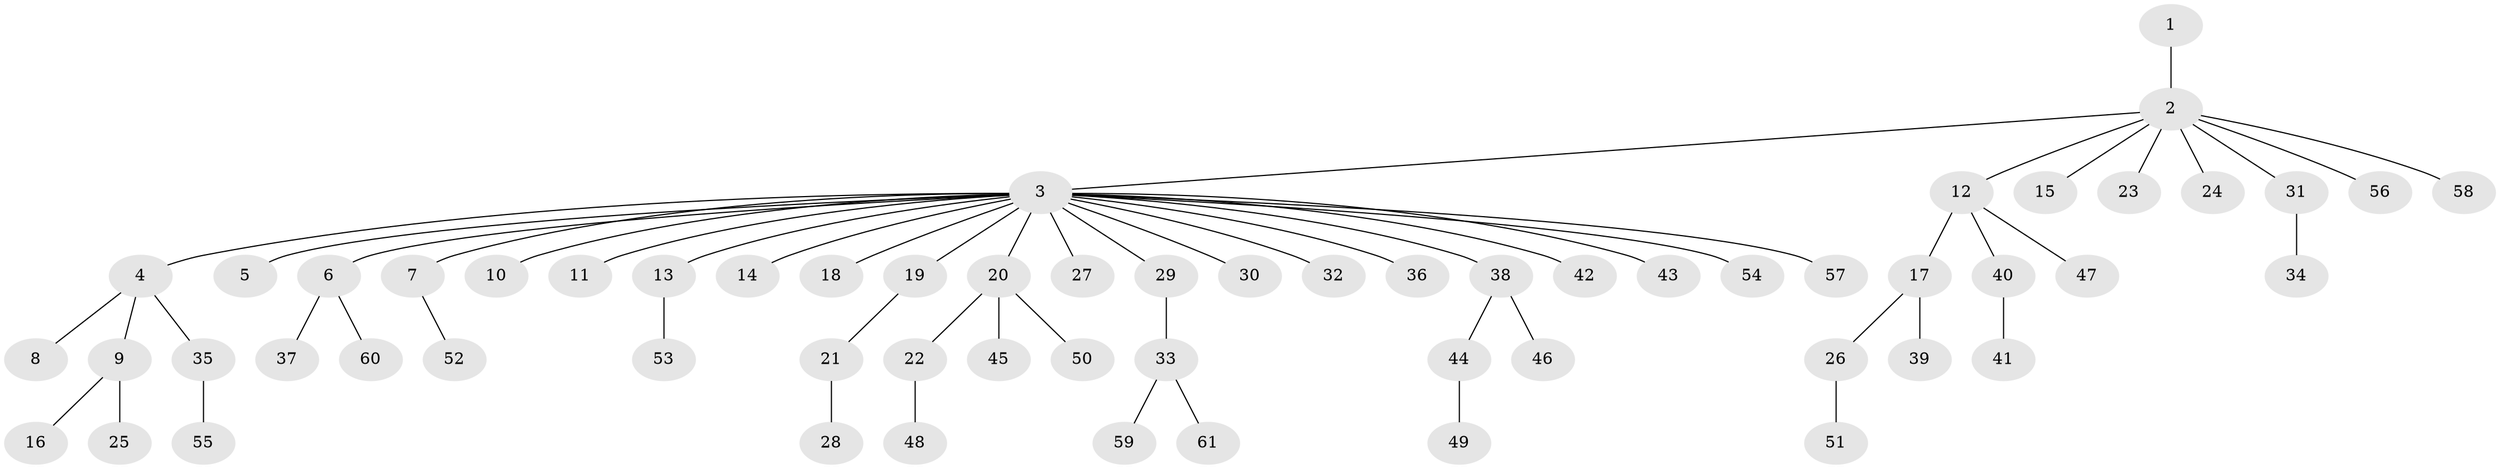 // coarse degree distribution, {1: 0.8611111111111112, 8: 0.027777777777777776, 24: 0.027777777777777776, 3: 0.027777777777777776, 2: 0.05555555555555555}
// Generated by graph-tools (version 1.1) at 2025/18/03/04/25 18:18:00]
// undirected, 61 vertices, 60 edges
graph export_dot {
graph [start="1"]
  node [color=gray90,style=filled];
  1;
  2;
  3;
  4;
  5;
  6;
  7;
  8;
  9;
  10;
  11;
  12;
  13;
  14;
  15;
  16;
  17;
  18;
  19;
  20;
  21;
  22;
  23;
  24;
  25;
  26;
  27;
  28;
  29;
  30;
  31;
  32;
  33;
  34;
  35;
  36;
  37;
  38;
  39;
  40;
  41;
  42;
  43;
  44;
  45;
  46;
  47;
  48;
  49;
  50;
  51;
  52;
  53;
  54;
  55;
  56;
  57;
  58;
  59;
  60;
  61;
  1 -- 2;
  2 -- 3;
  2 -- 12;
  2 -- 15;
  2 -- 23;
  2 -- 24;
  2 -- 31;
  2 -- 56;
  2 -- 58;
  3 -- 4;
  3 -- 5;
  3 -- 6;
  3 -- 7;
  3 -- 10;
  3 -- 11;
  3 -- 13;
  3 -- 14;
  3 -- 18;
  3 -- 19;
  3 -- 20;
  3 -- 27;
  3 -- 29;
  3 -- 30;
  3 -- 32;
  3 -- 36;
  3 -- 38;
  3 -- 42;
  3 -- 43;
  3 -- 54;
  3 -- 57;
  4 -- 8;
  4 -- 9;
  4 -- 35;
  6 -- 37;
  6 -- 60;
  7 -- 52;
  9 -- 16;
  9 -- 25;
  12 -- 17;
  12 -- 40;
  12 -- 47;
  13 -- 53;
  17 -- 26;
  17 -- 39;
  19 -- 21;
  20 -- 22;
  20 -- 45;
  20 -- 50;
  21 -- 28;
  22 -- 48;
  26 -- 51;
  29 -- 33;
  31 -- 34;
  33 -- 59;
  33 -- 61;
  35 -- 55;
  38 -- 44;
  38 -- 46;
  40 -- 41;
  44 -- 49;
}
